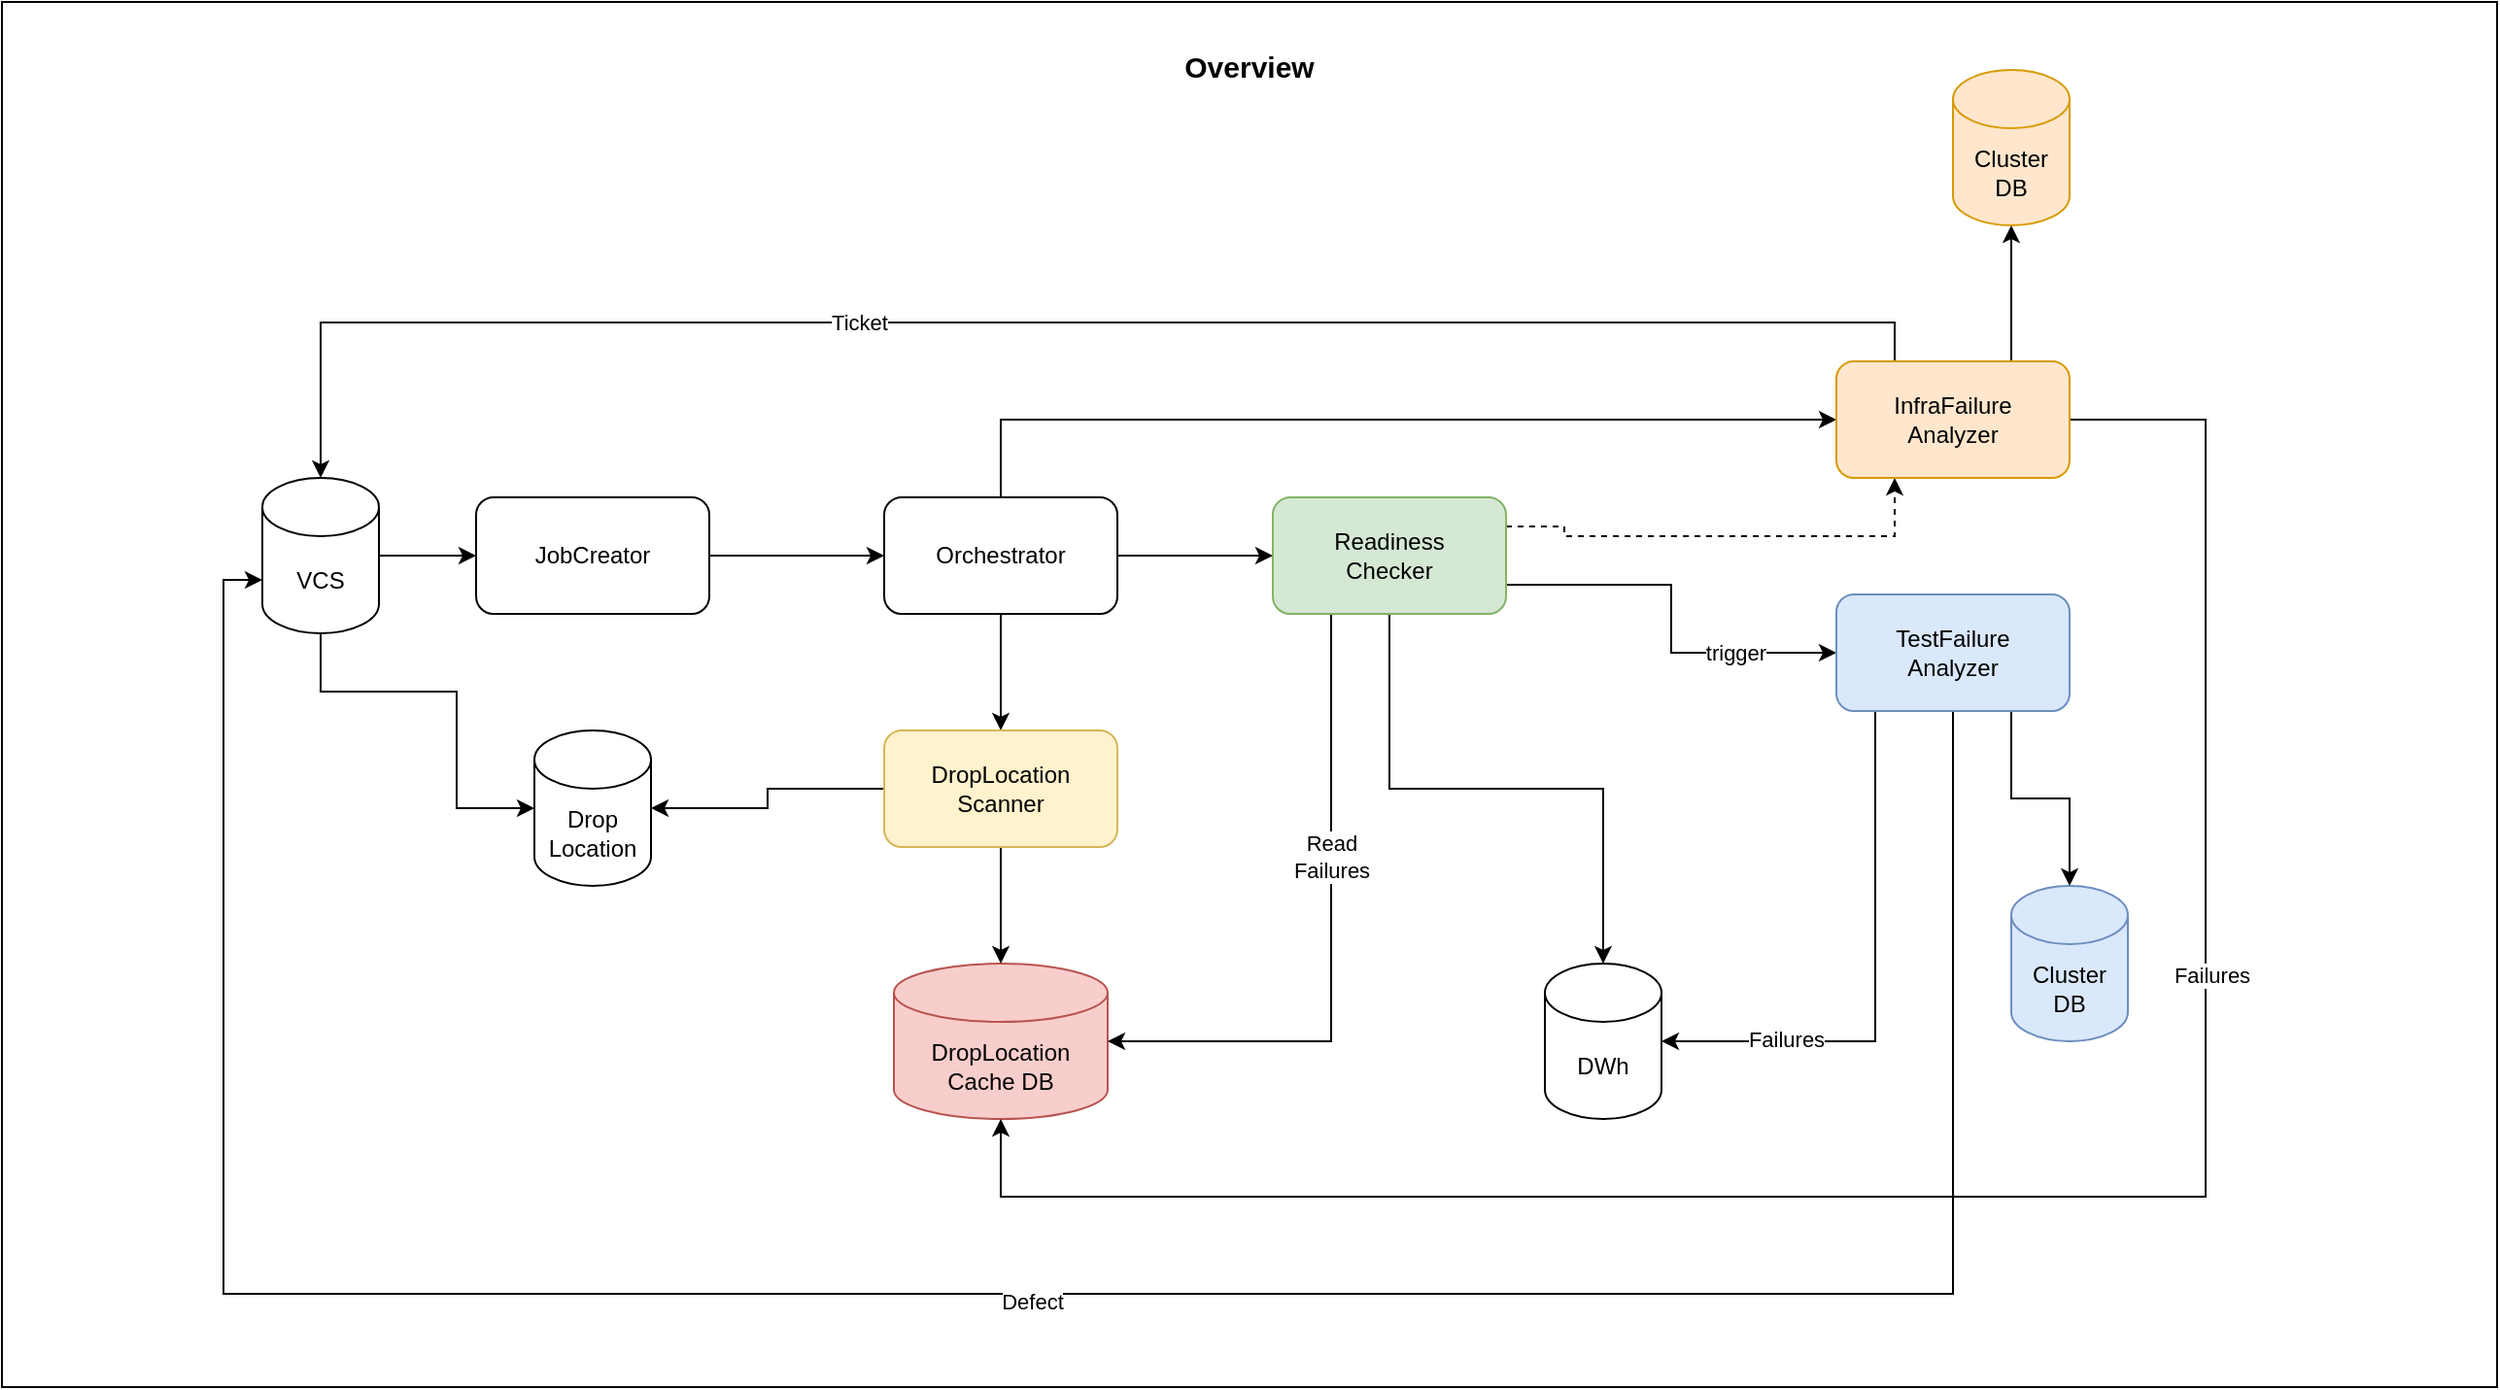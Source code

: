 <mxfile version="15.3.8" type="device" pages="4"><diagram id="_ZQ9aAgcJY_0pTkas2T9" name="index"><mxGraphModel dx="1936" dy="1906" grid="0" gridSize="10" guides="1" tooltips="1" connect="1" arrows="1" fold="1" page="1" pageScale="1" pageWidth="850" pageHeight="1100" math="0" shadow="0"><root><mxCell id="0"/><mxCell id="1" parent="0"/><mxCell id="k-1Oh2PkBCIXdXJzbFSV-1" value="&lt;br&gt;Overview" style="rounded=0;whiteSpace=wrap;html=1;fontSize=15;fillColor=default;verticalAlign=top;fontStyle=1" vertex="1" parent="1"><mxGeometry x="-74" y="-115" width="1284" height="713" as="geometry"/></mxCell><mxCell id="bDQ36ZPFi4vSiQfr6_oF-6" style="edgeStyle=orthogonalEdgeStyle;rounded=0;orthogonalLoop=1;jettySize=auto;html=1;exitX=1;exitY=0.5;exitDx=0;exitDy=0;exitPerimeter=0;" parent="1" source="bDQ36ZPFi4vSiQfr6_oF-1" target="bDQ36ZPFi4vSiQfr6_oF-4" edge="1"><mxGeometry relative="1" as="geometry"/></mxCell><mxCell id="bDQ36ZPFi4vSiQfr6_oF-13" style="edgeStyle=orthogonalEdgeStyle;rounded=0;orthogonalLoop=1;jettySize=auto;html=1;entryX=0;entryY=0.5;entryDx=0;entryDy=0;entryPerimeter=0;" parent="1" source="bDQ36ZPFi4vSiQfr6_oF-1" target="bDQ36ZPFi4vSiQfr6_oF-12" edge="1"><mxGeometry relative="1" as="geometry"><Array as="points"><mxPoint x="90" y="240"/><mxPoint x="160" y="240"/><mxPoint x="160" y="300"/></Array></mxGeometry></mxCell><mxCell id="bDQ36ZPFi4vSiQfr6_oF-1" value="VCS" style="shape=cylinder3;whiteSpace=wrap;html=1;boundedLbl=1;backgroundOutline=1;size=15;" parent="1" vertex="1"><mxGeometry x="60" y="130" width="60" height="80" as="geometry"/></mxCell><mxCell id="bDQ36ZPFi4vSiQfr6_oF-2" value="DWh" style="shape=cylinder3;whiteSpace=wrap;html=1;boundedLbl=1;backgroundOutline=1;size=15;" parent="1" vertex="1"><mxGeometry x="720" y="380" width="60" height="80" as="geometry"/></mxCell><mxCell id="bDQ36ZPFi4vSiQfr6_oF-3" value="DropLocation&lt;br&gt;Cache&amp;nbsp;DB" style="shape=cylinder3;whiteSpace=wrap;html=1;boundedLbl=1;backgroundOutline=1;size=15;fillColor=#f8cecc;strokeColor=#b85450;" parent="1" vertex="1"><mxGeometry x="385" y="380" width="110" height="80" as="geometry"/></mxCell><mxCell id="bDQ36ZPFi4vSiQfr6_oF-8" style="edgeStyle=orthogonalEdgeStyle;rounded=0;orthogonalLoop=1;jettySize=auto;html=1;entryX=0;entryY=0.5;entryDx=0;entryDy=0;" parent="1" source="bDQ36ZPFi4vSiQfr6_oF-4" target="bDQ36ZPFi4vSiQfr6_oF-7" edge="1"><mxGeometry relative="1" as="geometry"/></mxCell><mxCell id="bDQ36ZPFi4vSiQfr6_oF-4" value="JobCreator" style="rounded=1;whiteSpace=wrap;html=1;" parent="1" vertex="1"><mxGeometry x="170" y="140" width="120" height="60" as="geometry"/></mxCell><mxCell id="bDQ36ZPFi4vSiQfr6_oF-10" style="edgeStyle=orthogonalEdgeStyle;rounded=0;orthogonalLoop=1;jettySize=auto;html=1;exitX=0.5;exitY=1;exitDx=0;exitDy=0;entryX=0.5;entryY=0;entryDx=0;entryDy=0;" parent="1" source="bDQ36ZPFi4vSiQfr6_oF-7" target="bDQ36ZPFi4vSiQfr6_oF-9" edge="1"><mxGeometry relative="1" as="geometry"/></mxCell><mxCell id="bDQ36ZPFi4vSiQfr6_oF-17" style="edgeStyle=orthogonalEdgeStyle;rounded=0;orthogonalLoop=1;jettySize=auto;html=1;exitX=1;exitY=0.5;exitDx=0;exitDy=0;entryX=0;entryY=0.5;entryDx=0;entryDy=0;" parent="1" source="bDQ36ZPFi4vSiQfr6_oF-7" target="bDQ36ZPFi4vSiQfr6_oF-16" edge="1"><mxGeometry relative="1" as="geometry"/></mxCell><UserObject label="Orchestrator" link="data:page/id,M7L2yFnEX63XrdQU36D0" id="bDQ36ZPFi4vSiQfr6_oF-7"><mxCell style="rounded=1;whiteSpace=wrap;html=1;" parent="1" vertex="1"><mxGeometry x="380" y="140" width="120" height="60" as="geometry"/></mxCell></UserObject><mxCell id="bDQ36ZPFi4vSiQfr6_oF-14" style="edgeStyle=orthogonalEdgeStyle;rounded=0;orthogonalLoop=1;jettySize=auto;html=1;entryX=1;entryY=0.5;entryDx=0;entryDy=0;entryPerimeter=0;" parent="1" source="bDQ36ZPFi4vSiQfr6_oF-9" target="bDQ36ZPFi4vSiQfr6_oF-12" edge="1"><mxGeometry relative="1" as="geometry"/></mxCell><mxCell id="bDQ36ZPFi4vSiQfr6_oF-15" style="edgeStyle=orthogonalEdgeStyle;rounded=0;orthogonalLoop=1;jettySize=auto;html=1;" parent="1" source="bDQ36ZPFi4vSiQfr6_oF-9" target="bDQ36ZPFi4vSiQfr6_oF-3" edge="1"><mxGeometry relative="1" as="geometry"/></mxCell><mxCell id="bDQ36ZPFi4vSiQfr6_oF-9" value="DropLocation&lt;br&gt;Scanner" style="rounded=1;whiteSpace=wrap;html=1;fillColor=#fff2cc;strokeColor=#d6b656;" parent="1" vertex="1"><mxGeometry x="380" y="260" width="120" height="60" as="geometry"/></mxCell><mxCell id="bDQ36ZPFi4vSiQfr6_oF-12" value="Drop&lt;br&gt;Location" style="shape=cylinder3;whiteSpace=wrap;html=1;boundedLbl=1;backgroundOutline=1;size=15;" parent="1" vertex="1"><mxGeometry x="200" y="260" width="60" height="80" as="geometry"/></mxCell><mxCell id="bDQ36ZPFi4vSiQfr6_oF-18" style="edgeStyle=orthogonalEdgeStyle;rounded=0;orthogonalLoop=1;jettySize=auto;html=1;entryX=0.5;entryY=0;entryDx=0;entryDy=0;entryPerimeter=0;exitX=0.5;exitY=1;exitDx=0;exitDy=0;" parent="1" source="bDQ36ZPFi4vSiQfr6_oF-16" target="bDQ36ZPFi4vSiQfr6_oF-2" edge="1"><mxGeometry relative="1" as="geometry"/></mxCell><mxCell id="bDQ36ZPFi4vSiQfr6_oF-19" style="edgeStyle=orthogonalEdgeStyle;rounded=0;orthogonalLoop=1;jettySize=auto;html=1;exitX=0.25;exitY=1;exitDx=0;exitDy=0;entryX=1;entryY=0.5;entryDx=0;entryDy=0;entryPerimeter=0;" parent="1" source="bDQ36ZPFi4vSiQfr6_oF-16" target="bDQ36ZPFi4vSiQfr6_oF-3" edge="1"><mxGeometry relative="1" as="geometry"/></mxCell><mxCell id="bDQ36ZPFi4vSiQfr6_oF-39" value="Read&lt;br&gt;Failures" style="edgeLabel;html=1;align=center;verticalAlign=middle;resizable=0;points=[];" parent="bDQ36ZPFi4vSiQfr6_oF-19" vertex="1" connectable="0"><mxGeometry x="-0.255" relative="1" as="geometry"><mxPoint as="offset"/></mxGeometry></mxCell><mxCell id="bDQ36ZPFi4vSiQfr6_oF-22" style="edgeStyle=orthogonalEdgeStyle;rounded=0;orthogonalLoop=1;jettySize=auto;html=1;exitX=0.5;exitY=0;exitDx=0;exitDy=0;entryX=0;entryY=0.5;entryDx=0;entryDy=0;" parent="1" source="bDQ36ZPFi4vSiQfr6_oF-7" target="bDQ36ZPFi4vSiQfr6_oF-20" edge="1"><mxGeometry relative="1" as="geometry"/></mxCell><mxCell id="bDQ36ZPFi4vSiQfr6_oF-23" style="edgeStyle=orthogonalEdgeStyle;rounded=0;orthogonalLoop=1;jettySize=auto;html=1;exitX=1;exitY=0.75;exitDx=0;exitDy=0;entryX=0;entryY=0.5;entryDx=0;entryDy=0;" parent="1" source="bDQ36ZPFi4vSiQfr6_oF-16" target="bDQ36ZPFi4vSiQfr6_oF-21" edge="1"><mxGeometry relative="1" as="geometry"/></mxCell><mxCell id="bDQ36ZPFi4vSiQfr6_oF-35" value="trigger" style="edgeLabel;html=1;align=center;verticalAlign=middle;resizable=0;points=[];" parent="bDQ36ZPFi4vSiQfr6_oF-23" vertex="1" connectable="0"><mxGeometry x="0.486" relative="1" as="geometry"><mxPoint as="offset"/></mxGeometry></mxCell><mxCell id="bDQ36ZPFi4vSiQfr6_oF-42" style="edgeStyle=orthogonalEdgeStyle;rounded=0;orthogonalLoop=1;jettySize=auto;html=1;exitX=1;exitY=0.25;exitDx=0;exitDy=0;entryX=0.25;entryY=1;entryDx=0;entryDy=0;dashed=1;" parent="1" source="bDQ36ZPFi4vSiQfr6_oF-16" target="bDQ36ZPFi4vSiQfr6_oF-20" edge="1"><mxGeometry relative="1" as="geometry"><Array as="points"><mxPoint x="730" y="160"/><mxPoint x="900" y="160"/></Array></mxGeometry></mxCell><mxCell id="bDQ36ZPFi4vSiQfr6_oF-16" value="Readiness&lt;br&gt;Checker" style="rounded=1;whiteSpace=wrap;html=1;fillColor=#d5e8d4;strokeColor=#82b366;" parent="1" vertex="1"><mxGeometry x="580" y="140" width="120" height="60" as="geometry"/></mxCell><mxCell id="bDQ36ZPFi4vSiQfr6_oF-25" style="edgeStyle=orthogonalEdgeStyle;rounded=0;orthogonalLoop=1;jettySize=auto;html=1;entryX=0.5;entryY=1;entryDx=0;entryDy=0;entryPerimeter=0;" parent="1" source="bDQ36ZPFi4vSiQfr6_oF-20" target="bDQ36ZPFi4vSiQfr6_oF-3" edge="1"><mxGeometry relative="1" as="geometry"><Array as="points"><mxPoint x="1060" y="100"/><mxPoint x="1060" y="500"/><mxPoint x="440" y="500"/></Array></mxGeometry></mxCell><mxCell id="bDQ36ZPFi4vSiQfr6_oF-36" value="Failures" style="edgeLabel;html=1;align=center;verticalAlign=middle;resizable=0;points=[];" parent="bDQ36ZPFi4vSiQfr6_oF-25" vertex="1" connectable="0"><mxGeometry x="-0.371" y="3" relative="1" as="geometry"><mxPoint as="offset"/></mxGeometry></mxCell><mxCell id="bDQ36ZPFi4vSiQfr6_oF-29" style="edgeStyle=orthogonalEdgeStyle;rounded=0;orthogonalLoop=1;jettySize=auto;html=1;exitX=0.25;exitY=0;exitDx=0;exitDy=0;entryX=0.5;entryY=0;entryDx=0;entryDy=0;entryPerimeter=0;" parent="1" source="bDQ36ZPFi4vSiQfr6_oF-20" target="bDQ36ZPFi4vSiQfr6_oF-1" edge="1"><mxGeometry relative="1" as="geometry"/></mxCell><mxCell id="bDQ36ZPFi4vSiQfr6_oF-30" value="Ticket" style="edgeLabel;html=1;align=center;verticalAlign=middle;resizable=0;points=[];" parent="bDQ36ZPFi4vSiQfr6_oF-29" vertex="1" connectable="0"><mxGeometry x="0.216" relative="1" as="geometry"><mxPoint as="offset"/></mxGeometry></mxCell><mxCell id="bDQ36ZPFi4vSiQfr6_oF-37" style="edgeStyle=orthogonalEdgeStyle;rounded=0;orthogonalLoop=1;jettySize=auto;html=1;exitX=0.75;exitY=0;exitDx=0;exitDy=0;entryX=0.5;entryY=1;entryDx=0;entryDy=0;entryPerimeter=0;" parent="1" source="bDQ36ZPFi4vSiQfr6_oF-20" target="bDQ36ZPFi4vSiQfr6_oF-28" edge="1"><mxGeometry relative="1" as="geometry"/></mxCell><mxCell id="bDQ36ZPFi4vSiQfr6_oF-20" value="InfraFailure&lt;br&gt;Analyzer" style="rounded=1;whiteSpace=wrap;html=1;fillColor=#ffe6cc;strokeColor=#d79b00;" parent="1" vertex="1"><mxGeometry x="870" y="70" width="120" height="60" as="geometry"/></mxCell><mxCell id="bDQ36ZPFi4vSiQfr6_oF-24" style="edgeStyle=orthogonalEdgeStyle;rounded=0;orthogonalLoop=1;jettySize=auto;html=1;entryX=1;entryY=0.5;entryDx=0;entryDy=0;entryPerimeter=0;" parent="1" source="bDQ36ZPFi4vSiQfr6_oF-21" target="bDQ36ZPFi4vSiQfr6_oF-2" edge="1"><mxGeometry relative="1" as="geometry"><Array as="points"><mxPoint x="890" y="420"/></Array></mxGeometry></mxCell><mxCell id="bDQ36ZPFi4vSiQfr6_oF-33" value="Failures" style="edgeLabel;html=1;align=center;verticalAlign=middle;resizable=0;points=[];" parent="bDQ36ZPFi4vSiQfr6_oF-24" vertex="1" connectable="0"><mxGeometry x="0.548" y="-1" relative="1" as="geometry"><mxPoint as="offset"/></mxGeometry></mxCell><mxCell id="bDQ36ZPFi4vSiQfr6_oF-27" style="edgeStyle=orthogonalEdgeStyle;rounded=0;orthogonalLoop=1;jettySize=auto;html=1;exitX=0.75;exitY=1;exitDx=0;exitDy=0;" parent="1" source="bDQ36ZPFi4vSiQfr6_oF-21" target="bDQ36ZPFi4vSiQfr6_oF-26" edge="1"><mxGeometry relative="1" as="geometry"/></mxCell><mxCell id="bDQ36ZPFi4vSiQfr6_oF-31" style="edgeStyle=orthogonalEdgeStyle;rounded=0;orthogonalLoop=1;jettySize=auto;html=1;exitX=0.5;exitY=1;exitDx=0;exitDy=0;entryX=0;entryY=0;entryDx=0;entryDy=52.5;entryPerimeter=0;" parent="1" source="bDQ36ZPFi4vSiQfr6_oF-21" target="bDQ36ZPFi4vSiQfr6_oF-1" edge="1"><mxGeometry relative="1" as="geometry"><Array as="points"><mxPoint x="930" y="550"/><mxPoint x="40" y="550"/><mxPoint x="40" y="183"/></Array></mxGeometry></mxCell><mxCell id="bDQ36ZPFi4vSiQfr6_oF-32" value="Defect" style="edgeLabel;html=1;align=center;verticalAlign=middle;resizable=0;points=[];" parent="bDQ36ZPFi4vSiQfr6_oF-31" vertex="1" connectable="0"><mxGeometry x="-0.019" y="4" relative="1" as="geometry"><mxPoint as="offset"/></mxGeometry></mxCell><mxCell id="bDQ36ZPFi4vSiQfr6_oF-21" value="TestFailure&lt;br&gt;Analyzer" style="rounded=1;whiteSpace=wrap;html=1;fillColor=#dae8fc;strokeColor=#6c8ebf;" parent="1" vertex="1"><mxGeometry x="870" y="190" width="120" height="60" as="geometry"/></mxCell><mxCell id="bDQ36ZPFi4vSiQfr6_oF-26" value="Cluster&lt;br&gt;DB" style="shape=cylinder3;whiteSpace=wrap;html=1;boundedLbl=1;backgroundOutline=1;size=15;fillColor=#dae8fc;strokeColor=#6c8ebf;" parent="1" vertex="1"><mxGeometry x="960" y="340" width="60" height="80" as="geometry"/></mxCell><mxCell id="bDQ36ZPFi4vSiQfr6_oF-28" value="Cluster&lt;br&gt;DB" style="shape=cylinder3;whiteSpace=wrap;html=1;boundedLbl=1;backgroundOutline=1;size=15;fillColor=#ffe6cc;strokeColor=#d79b00;" parent="1" vertex="1"><mxGeometry x="930" y="-80" width="60" height="80" as="geometry"/></mxCell></root></mxGraphModel></diagram><diagram id="M7L2yFnEX63XrdQU36D0" name="orchestrator"><mxGraphModel dx="1086" dy="806" grid="1" gridSize="10" guides="1" tooltips="1" connect="1" arrows="1" fold="1" page="1" pageScale="1" pageWidth="850" pageHeight="1100" math="0" shadow="0"><root><mxCell id="vz0N4HCfplko4CVfA1Cm-0"/><mxCell id="vz0N4HCfplko4CVfA1Cm-1" parent="vz0N4HCfplko4CVfA1Cm-0"/><mxCell id="vz0N4HCfplko4CVfA1Cm-2" value="&lt;br&gt;Orchestrator" style="rounded=0;whiteSpace=wrap;html=1;fillColor=default;fontStyle=1;verticalAlign=top;fontSize=15;" parent="vz0N4HCfplko4CVfA1Cm-1" vertex="1"><mxGeometry x="90" y="230" width="930" height="490" as="geometry"/></mxCell><mxCell id="emadzrTiloVrGNqjAUL8-0" style="edgeStyle=orthogonalEdgeStyle;rounded=0;orthogonalLoop=1;jettySize=auto;html=1;entryX=0.5;entryY=1;entryDx=0;entryDy=0;" edge="1" parent="vz0N4HCfplko4CVfA1Cm-1" source="vz0N4HCfplko4CVfA1Cm-3" target="Lk_LIeJTJUDZ_l2FKo51-0"><mxGeometry relative="1" as="geometry"/></mxCell><mxCell id="Lk_LIeJTJUDZ_l2FKo51-2" style="edgeStyle=orthogonalEdgeStyle;rounded=0;orthogonalLoop=1;jettySize=auto;html=1;entryX=0;entryY=0.5;entryDx=0;entryDy=0;entryPerimeter=0;fontSize=15;" edge="1" parent="vz0N4HCfplko4CVfA1Cm-1" source="vz0N4HCfplko4CVfA1Cm-3" target="F_AShXkapItjvivLoa7K-0"><mxGeometry relative="1" as="geometry"/></mxCell><mxCell id="vz0N4HCfplko4CVfA1Cm-3" value="JobObserverAgent" style="ellipse;whiteSpace=wrap;html=1;fillColor=#dae8fc;strokeColor=#6c8ebf;" parent="vz0N4HCfplko4CVfA1Cm-1" vertex="1"><mxGeometry x="140" y="570" width="120" height="80" as="geometry"/></mxCell><mxCell id="vz0N4HCfplko4CVfA1Cm-4" value="Test&lt;br&gt;Failure&lt;br&gt;Analyzer" style="ellipse;whiteSpace=wrap;html=1;fillColor=#d5e8d4;strokeColor=#82b366;" parent="vz0N4HCfplko4CVfA1Cm-1" vertex="1"><mxGeometry x="800" y="340" width="120" height="80" as="geometry"/></mxCell><mxCell id="emadzrTiloVrGNqjAUL8-4" style="edgeStyle=orthogonalEdgeStyle;rounded=0;orthogonalLoop=1;jettySize=auto;html=1;exitX=1;exitY=0.5;exitDx=0;exitDy=0;entryX=0;entryY=0.5;entryDx=0;entryDy=0;fontSize=15;" edge="1" parent="vz0N4HCfplko4CVfA1Cm-1" source="vz0N4HCfplko4CVfA1Cm-5" target="emadzrTiloVrGNqjAUL8-1"><mxGeometry relative="1" as="geometry"/></mxCell><mxCell id="emadzrTiloVrGNqjAUL8-5" style="edgeStyle=orthogonalEdgeStyle;rounded=0;orthogonalLoop=1;jettySize=auto;html=1;exitX=1;exitY=0.5;exitDx=0;exitDy=0;entryX=0;entryY=0.5;entryDx=0;entryDy=0;fontSize=15;" edge="1" parent="vz0N4HCfplko4CVfA1Cm-1" source="vz0N4HCfplko4CVfA1Cm-5" target="emadzrTiloVrGNqjAUL8-2"><mxGeometry relative="1" as="geometry"/></mxCell><mxCell id="emadzrTiloVrGNqjAUL8-6" style="edgeStyle=orthogonalEdgeStyle;rounded=0;orthogonalLoop=1;jettySize=auto;html=1;exitX=1;exitY=0.5;exitDx=0;exitDy=0;entryX=0;entryY=0.5;entryDx=0;entryDy=0;fontSize=15;" edge="1" parent="vz0N4HCfplko4CVfA1Cm-1" source="vz0N4HCfplko4CVfA1Cm-5" target="emadzrTiloVrGNqjAUL8-3"><mxGeometry relative="1" as="geometry"/></mxCell><mxCell id="vz0N4HCfplko4CVfA1Cm-5" value="TestFailureAgent" style="ellipse;whiteSpace=wrap;html=1;fillColor=#fff2cc;strokeColor=#d6b656;" parent="vz0N4HCfplko4CVfA1Cm-1" vertex="1"><mxGeometry x="320" y="370" width="120" height="80" as="geometry"/></mxCell><mxCell id="emadzrTiloVrGNqjAUL8-7" style="edgeStyle=orthogonalEdgeStyle;rounded=0;orthogonalLoop=1;jettySize=auto;html=1;exitX=1;exitY=0.5;exitDx=0;exitDy=0;fontSize=15;" edge="1" parent="vz0N4HCfplko4CVfA1Cm-1" source="emadzrTiloVrGNqjAUL8-1" target="vz0N4HCfplko4CVfA1Cm-4"><mxGeometry relative="1" as="geometry"/></mxCell><mxCell id="emadzrTiloVrGNqjAUL8-1" value="Worker" style="ellipse;whiteSpace=wrap;html=1;fillColor=#d5e8d4;strokeColor=#82b366;" vertex="1" parent="vz0N4HCfplko4CVfA1Cm-1"><mxGeometry x="560" y="340" width="120" height="80" as="geometry"/></mxCell><mxCell id="emadzrTiloVrGNqjAUL8-10" style="edgeStyle=orthogonalEdgeStyle;rounded=0;orthogonalLoop=1;jettySize=auto;html=1;entryX=0;entryY=0.5;entryDx=0;entryDy=0;fontSize=15;" edge="1" parent="vz0N4HCfplko4CVfA1Cm-1" source="emadzrTiloVrGNqjAUL8-2" target="emadzrTiloVrGNqjAUL8-8"><mxGeometry relative="1" as="geometry"/></mxCell><mxCell id="emadzrTiloVrGNqjAUL8-2" value="Worker" style="ellipse;whiteSpace=wrap;html=1;fillColor=#d5e8d4;strokeColor=#82b366;" vertex="1" parent="vz0N4HCfplko4CVfA1Cm-1"><mxGeometry x="560" y="430" width="120" height="80" as="geometry"/></mxCell><mxCell id="emadzrTiloVrGNqjAUL8-11" style="edgeStyle=orthogonalEdgeStyle;rounded=0;orthogonalLoop=1;jettySize=auto;html=1;entryX=0;entryY=0.5;entryDx=0;entryDy=0;fontSize=15;" edge="1" parent="vz0N4HCfplko4CVfA1Cm-1" source="emadzrTiloVrGNqjAUL8-3" target="emadzrTiloVrGNqjAUL8-9"><mxGeometry relative="1" as="geometry"/></mxCell><mxCell id="emadzrTiloVrGNqjAUL8-3" value="Worker" style="ellipse;whiteSpace=wrap;html=1;fillColor=#d5e8d4;strokeColor=#82b366;" vertex="1" parent="vz0N4HCfplko4CVfA1Cm-1"><mxGeometry x="560" y="520" width="120" height="80" as="geometry"/></mxCell><mxCell id="emadzrTiloVrGNqjAUL8-8" value="Test&lt;br&gt;Failure&lt;br&gt;Analyzer" style="ellipse;whiteSpace=wrap;html=1;fillColor=#d5e8d4;strokeColor=#82b366;" vertex="1" parent="vz0N4HCfplko4CVfA1Cm-1"><mxGeometry x="800" y="430" width="120" height="80" as="geometry"/></mxCell><mxCell id="emadzrTiloVrGNqjAUL8-9" value="Test&lt;br&gt;Failure&lt;br&gt;Analyzer" style="ellipse;whiteSpace=wrap;html=1;fillColor=#d5e8d4;strokeColor=#82b366;" vertex="1" parent="vz0N4HCfplko4CVfA1Cm-1"><mxGeometry x="800" y="520" width="120" height="80" as="geometry"/></mxCell><mxCell id="F_AShXkapItjvivLoa7K-0" value="" style="shape=cylinder3;whiteSpace=wrap;html=1;boundedLbl=1;backgroundOutline=1;size=15;fontSize=15;fillColor=default;verticalAlign=top;" vertex="1" parent="vz0N4HCfplko4CVfA1Cm-1"><mxGeometry x="350" y="570" width="60" height="80" as="geometry"/></mxCell><mxCell id="Lk_LIeJTJUDZ_l2FKo51-1" style="edgeStyle=orthogonalEdgeStyle;rounded=0;orthogonalLoop=1;jettySize=auto;html=1;entryX=0;entryY=0.5;entryDx=0;entryDy=0;fontSize=15;" edge="1" parent="vz0N4HCfplko4CVfA1Cm-1" source="Lk_LIeJTJUDZ_l2FKo51-0" target="vz0N4HCfplko4CVfA1Cm-5"><mxGeometry relative="1" as="geometry"/></mxCell><mxCell id="Lk_LIeJTJUDZ_l2FKo51-0" value="ReadinessChecker&lt;br&gt;Agent" style="ellipse;whiteSpace=wrap;html=1;fillColor=#fff2cc;strokeColor=#d6b656;" vertex="1" parent="vz0N4HCfplko4CVfA1Cm-1"><mxGeometry x="140" y="370" width="120" height="80" as="geometry"/></mxCell></root></mxGraphModel></diagram><diagram id="7UeDVjyfqFLMKs1l1Lii" name="TestFailureAnalyzer"><mxGraphModel dx="1936" dy="806" grid="1" gridSize="10" guides="1" tooltips="1" connect="1" arrows="1" fold="1" page="1" pageScale="1" pageWidth="850" pageHeight="1100" math="0" shadow="0"><root><mxCell id="TGuGRvqRzyoF9hTXxMS8-0"/><mxCell id="TGuGRvqRzyoF9hTXxMS8-1" parent="TGuGRvqRzyoF9hTXxMS8-0"/><mxCell id="9KyhxiVSMhH3D1Lb2Xyk-1" value="&lt;br&gt;TestFailureAnalyzer" style="rounded=0;whiteSpace=wrap;html=1;fontSize=15;fillColor=default;verticalAlign=top;fontStyle=1" vertex="1" parent="TGuGRvqRzyoF9hTXxMS8-1"><mxGeometry x="-30" y="60" width="880" height="710" as="geometry"/></mxCell><mxCell id="TGuGRvqRzyoF9hTXxMS8-7" style="edgeStyle=orthogonalEdgeStyle;rounded=0;orthogonalLoop=1;jettySize=auto;html=1;entryX=0;entryY=0.5;entryDx=0;entryDy=0;" parent="TGuGRvqRzyoF9hTXxMS8-1" source="TGuGRvqRzyoF9hTXxMS8-2" target="TGuGRvqRzyoF9hTXxMS8-3" edge="1"><mxGeometry relative="1" as="geometry"/></mxCell><mxCell id="TGuGRvqRzyoF9hTXxMS8-2" value="Step 2" style="rhombus;whiteSpace=wrap;html=1;fillColor=#ffe6cc;strokeColor=#d79b00;" parent="TGuGRvqRzyoF9hTXxMS8-1" vertex="1"><mxGeometry x="320" y="410" width="80" height="80" as="geometry"/></mxCell><mxCell id="TGuGRvqRzyoF9hTXxMS8-11" style="edgeStyle=orthogonalEdgeStyle;rounded=0;orthogonalLoop=1;jettySize=auto;html=1;exitX=0.5;exitY=1;exitDx=0;exitDy=0;entryX=0.5;entryY=0;entryDx=0;entryDy=0;" parent="TGuGRvqRzyoF9hTXxMS8-1" source="TGuGRvqRzyoF9hTXxMS8-3" target="TGuGRvqRzyoF9hTXxMS8-8" edge="1"><mxGeometry relative="1" as="geometry"/></mxCell><mxCell id="TGuGRvqRzyoF9hTXxMS8-3" value="Step 3" style="rhombus;whiteSpace=wrap;html=1;fillColor=#ffe6cc;strokeColor=#d79b00;" parent="TGuGRvqRzyoF9hTXxMS8-1" vertex="1"><mxGeometry x="380" y="510" width="80" height="80" as="geometry"/></mxCell><mxCell id="TGuGRvqRzyoF9hTXxMS8-5" style="edgeStyle=orthogonalEdgeStyle;rounded=0;orthogonalLoop=1;jettySize=auto;html=1;exitX=0.5;exitY=1;exitDx=0;exitDy=0;entryX=0.5;entryY=0;entryDx=0;entryDy=0;" parent="TGuGRvqRzyoF9hTXxMS8-1" source="TGuGRvqRzyoF9hTXxMS8-4" target="TGuGRvqRzyoF9hTXxMS8-2" edge="1"><mxGeometry relative="1" as="geometry"/></mxCell><mxCell id="TGuGRvqRzyoF9hTXxMS8-6" style="edgeStyle=orthogonalEdgeStyle;rounded=0;orthogonalLoop=1;jettySize=auto;html=1;exitX=1;exitY=0.5;exitDx=0;exitDy=0;entryX=1;entryY=0.5;entryDx=0;entryDy=0;" parent="TGuGRvqRzyoF9hTXxMS8-1" source="TGuGRvqRzyoF9hTXxMS8-4" target="TGuGRvqRzyoF9hTXxMS8-3" edge="1"><mxGeometry relative="1" as="geometry"/></mxCell><mxCell id="TGuGRvqRzyoF9hTXxMS8-4" value="Step 1" style="rhombus;whiteSpace=wrap;html=1;fillColor=#ffe6cc;strokeColor=#d79b00;" parent="TGuGRvqRzyoF9hTXxMS8-1" vertex="1"><mxGeometry x="385" y="260" width="80" height="80" as="geometry"/></mxCell><mxCell id="TGuGRvqRzyoF9hTXxMS8-8" value="Orchestrator" style="ellipse;whiteSpace=wrap;html=1;fillColor=#d5e8d4;strokeColor=#82b366;" parent="TGuGRvqRzyoF9hTXxMS8-1" vertex="1"><mxGeometry x="360" y="630" width="120" height="80" as="geometry"/></mxCell><mxCell id="TGuGRvqRzyoF9hTXxMS8-10" style="edgeStyle=orthogonalEdgeStyle;rounded=0;orthogonalLoop=1;jettySize=auto;html=1;entryX=0.5;entryY=0;entryDx=0;entryDy=0;" parent="TGuGRvqRzyoF9hTXxMS8-1" source="TGuGRvqRzyoF9hTXxMS8-9" target="TGuGRvqRzyoF9hTXxMS8-4" edge="1"><mxGeometry relative="1" as="geometry"/></mxCell><mxCell id="TGuGRvqRzyoF9hTXxMS8-9" value="START" style="ellipse;whiteSpace=wrap;html=1;fillColor=#d5e8d4;strokeColor=#82b366;" parent="TGuGRvqRzyoF9hTXxMS8-1" vertex="1"><mxGeometry x="365" y="140" width="120" height="80" as="geometry"/></mxCell></root></mxGraphModel></diagram><diagram id="E2xmjy-AT3fOKa-Tzvj1" name="ReadinessChecker"><mxGraphModel dx="1086" dy="806" grid="1" gridSize="10" guides="1" tooltips="1" connect="1" arrows="1" fold="1" page="1" pageScale="1" pageWidth="850" pageHeight="1100" math="0" shadow="0"><root><mxCell id="1iOqoJnG5afhk8PCfjj--0"/><mxCell id="1iOqoJnG5afhk8PCfjj--1" parent="1iOqoJnG5afhk8PCfjj--0"/><mxCell id="Y8Ww0XBEwdqDtFVVtrae-0" value="&lt;br&gt;ReadinessChecker" style="rounded=0;whiteSpace=wrap;html=1;fontSize=15;fillColor=default;verticalAlign=top;fontStyle=1" vertex="1" parent="1iOqoJnG5afhk8PCfjj--1"><mxGeometry x="70" y="120" width="700" height="440" as="geometry"/></mxCell><mxCell id="1iOqoJnG5afhk8PCfjj--2" value="TestFailureAnalyzer" style="rounded=1;whiteSpace=wrap;html=1;fillColor=#d5e8d4;strokeColor=#82b366;" parent="1iOqoJnG5afhk8PCfjj--1" vertex="1"><mxGeometry x="360" y="410" width="120" height="60" as="geometry"/></mxCell><mxCell id="1iOqoJnG5afhk8PCfjj--4" style="edgeStyle=orthogonalEdgeStyle;rounded=0;orthogonalLoop=1;jettySize=auto;html=1;entryX=0.5;entryY=0;entryDx=0;entryDy=0;" parent="1iOqoJnG5afhk8PCfjj--1" source="1iOqoJnG5afhk8PCfjj--3" target="1iOqoJnG5afhk8PCfjj--2" edge="1"><mxGeometry relative="1" as="geometry"/></mxCell><mxCell id="1iOqoJnG5afhk8PCfjj--3" value="Ready?" style="rounded=1;whiteSpace=wrap;html=1;fillColor=#ffe6cc;strokeColor=#d79b00;" parent="1iOqoJnG5afhk8PCfjj--1" vertex="1"><mxGeometry x="360" y="250" width="120" height="60" as="geometry"/></mxCell></root></mxGraphModel></diagram></mxfile>